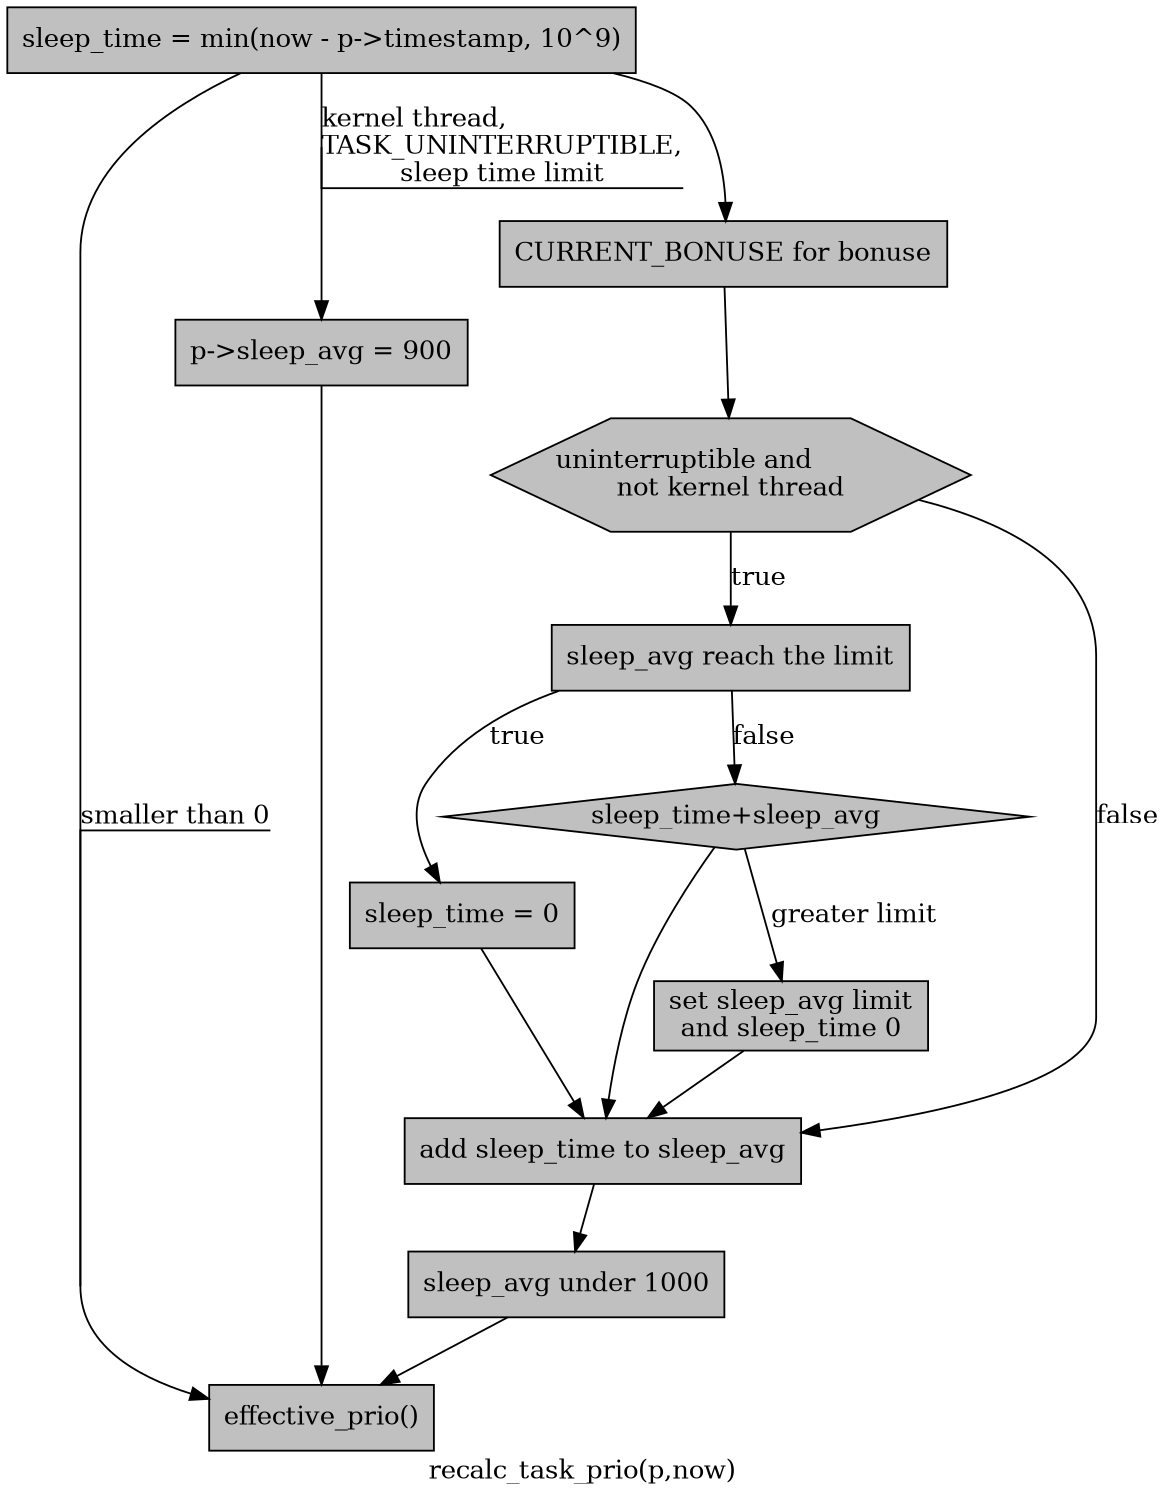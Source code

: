 digraph ulk7_recalc_task_prio{
        label="recalc_task_prio(p,now)";
        size="16,10";
        ratio=filled;

        node[style=filled,shape=box,fillcolor=gray];
        sleep_time_min[label="sleep_time = min(now - p->timestamp, 10^9)"];
        effective_prio[label="effective_prio()"];
        p_sleep_avg[label="p->sleep_avg = 900"];
        CURRENT_BONUSE[label="CURRENT_BONUSE for bonuse"];
        sleep_time_0[label="sleep_time = 0"];
        sleep_avg_reach_the_limit[label="sleep_avg reach the limit"];
        
        uninterruptible_not_thread[shape=hexagon,label="uninterruptible and \lnot kernel thread"];
        add_sleep_time_avg[label="add sleep_time to sleep_avg"];
        add_and_greater[shape=diamond,label="sleep_time+sleep_avg"];
        set_sleep_avg_lmt[label="set sleep_avg limit\land sleep_time 0"];
        limit_sleep_avg[label="sleep_avg under 1000"];
        
        sleep_time_min -> effective_prio[decorate=true,label="smaller than 0"];
        sleep_time_min -> p_sleep_avg[decorate=true,label="kernel thread, \lTASK_UNINTERRUPTIBLE,\lsleep time limit"];
        p_sleep_avg -> effective_prio;
        sleep_time_min -> CURRENT_BONUSE;
        CURRENT_BONUSE -> uninterruptible_not_thread;
        uninterruptible_not_thread -> sleep_avg_reach_the_limit[label="true"];
        sleep_avg_reach_the_limit -> sleep_time_0[label="true"];
        sleep_avg_reach_the_limit -> add_and_greater[label="false"];
        add_and_greater -> set_sleep_avg_lmt[label="greater limit"];
        add_and_greater -> add_sleep_time_avg;
        uninterruptible_not_thread -> add_sleep_time_avg[label="false"];
        sleep_time_0 -> add_sleep_time_avg;
        // sleep_time_0 -> set_sleep_avg_lmt[decorate=true,label="sleep_time+p->slep_avg \lnot smaller than limit"];
        set_sleep_avg_lmt -> add_sleep_time_avg;
        add_sleep_time_avg -> limit_sleep_avg;
        limit_sleep_avg -> effective_prio;
}
